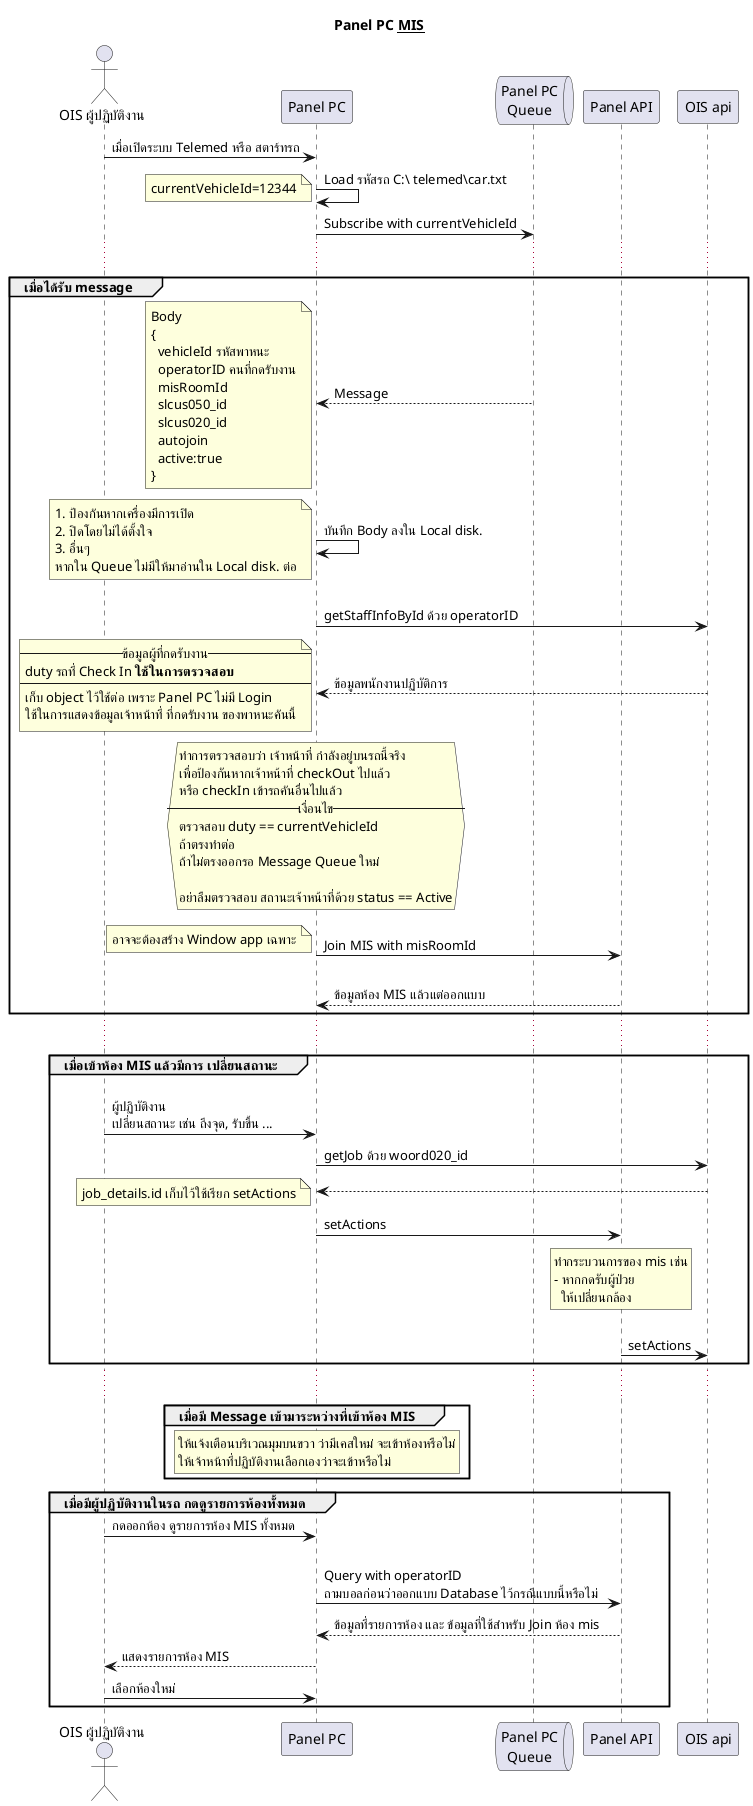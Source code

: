 @startuml
Title Panel PC __MIS__
  actor "OIS ผู้ปฏิบัติงาน" as OIS
  OIS -> "Panel PC" :เมื่อเปิดระบบ Telemed หรือ สตาร์ทรถ
  "Panel PC" -> "Panel PC": Load รหัสรถ C:\\ telemed\car.txt
  note left
    currentVehicleId=12344
  end note

  queue "Panel PC\nQueue" as panelq
  "Panel PC" -> panelq : Subscribe with currentVehicleId
  ...

  group เมื่อได้รับ message
    "Panel PC" <-- panelq : Message
    note left
      Body
      {
        vehicleId รหัสพาหนะ
        operatorID คนที่กดรับงาน
        misRoomId
        slcus050_id
        slcus020_id
        autojoin
        active:true
      }
    endnote

    "Panel PC" -> "Panel PC": บันทึก Body ลงใน Local disk.
    note left
      # ป้องกันหากเครื่องมีการเปิด
      # ปิดโดยไม่ได้ตั้งใจ
      # อื่นๆ
      หากใน Queue ไม่มีให้มาอ่านใน Local disk. ต่อ
    end note
    participant "Panel API"
    participant "OIS api"
    "Panel PC" -> "OIS api" : \ngetStaffInfoById ด้วย operatorID
    "Panel PC" <-- "OIS api": ข้อมูลพนักงานปฏิบัติการ
    note left
      --ข้อมูลผู้ที่กดรับงาน--
      duty รถที่ Check In **ใช้ในการตรวจสอบ**
      ---
      เก็บ object ไว้ใช้ต่อ เพราะ Panel PC ไม่มี Login
      ใช้ในการแสดงข้อมูลเจ้าหน้าที่ ที่กดรับงาน ของพาหนะคันนี้
    end note

    hnote over "Panel PC"
      ทำการตรวจสอบว่า เจ้าหน้าที่ กำลังอยู่บนรถนี้จริง
      เพื่อป้องกันหากเจ้าหน้าที่ checkOut ไปแล้ว
      หรือ checkIn เข้ารถคันอื่นไปแล้ว
      --เงื่อนไข--
      ตรวจสอบ duty == currentVehicleId
      ถ้าตรงทำต่อ
      ถ้าไม่ตรงออกรอ Message Queue ใหม่

      อย่าลืมตรวจสอบ สถานะเจ้าหน้าที่ด้วย status == Active
    end note

    "Panel PC" -> "Panel API" : \nJoin MIS with misRoomId
    note left
      อาจจะต้องสร้าง Window app เฉพาะ
    end note
    "Panel PC" <-- "Panel API": \nข้อมูลห้อง MIS แล้วแต่ออกแบบ
  end
  ...

  group เมื่อเข้าห้อง MIS แล้วมีการ เปลี่ยนสถานะ

      OIS -> "Panel PC" : \nผู้ปฏิบัติงาน\nเปลี่ยนสถานะ เช่น ถึงจุด, รับขึ้น ...
      "Panel PC" -> "OIS api" :getJob ด้วย woord020_id
      "Panel PC" <-- "OIS api":
      note left
        job_details.id เก็บไว้ใช้เรียก setActions
      end note

      "Panel PC" -> "Panel API": setActions
      rnote over "Panel API"
        ทำกระบวนการของ mis เช่น
        - หากกดรับผู้ป่วย
          ให้เปลี่ยนกล้อง
      end note

      "Panel API" -> "OIS api": \nsetActions

    end
    ...

    group เมื่อมี Message เข้ามาระหว่างที่เข้าห้อง MIS
      rnote over "Panel PC"
        ให้แจ้งเตือนบริเวณมุมบนขวา ว่ามีเคสใหม่ จะเข้าห้องหรือไม่
        ให้เจ้าหน้าที่ปฏิบัติงานเลือกเองว่าจะเข้าหรือไม่
      end note
    end

    group เมื่อมีผู้ปฏิบัติงานในรถ กดดูรายการห้องทั้งหมด
      OIS -> "Panel PC" : กดออกห้อง ดูรายการห้อง MIS ทั้งหมด
      "Panel PC" -> "Panel API" : \nQuery with operatorID\nถามบอลก่อนว่าออกแบบ Database ไว้กรณีแบบนี้หรือไม่
      "Panel PC" <-- "Panel API": ข้อมูลที่รายการห้อง และ ข้อมูลที่ใช้สำหรับ Join ห้อง mis
      OIS <--"Panel PC" : แสดงรายการห้อง MIS

      OIS -> "Panel PC" : เลือกห้องใหม่
    end

@enduml
